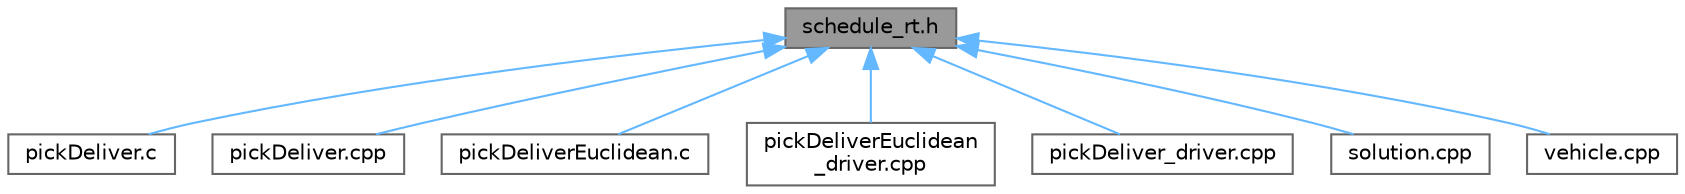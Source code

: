 digraph "schedule_rt.h"
{
 // LATEX_PDF_SIZE
  bgcolor="transparent";
  edge [fontname=Helvetica,fontsize=10,labelfontname=Helvetica,labelfontsize=10];
  node [fontname=Helvetica,fontsize=10,shape=box,height=0.2,width=0.4];
  Node1 [id="Node000001",label="schedule_rt.h",height=0.2,width=0.4,color="gray40", fillcolor="grey60", style="filled", fontcolor="black",tooltip=" "];
  Node1 -> Node2 [id="edge1_Node000001_Node000002",dir="back",color="steelblue1",style="solid",tooltip=" "];
  Node2 [id="Node000002",label="pickDeliver.c",height=0.2,width=0.4,color="grey40", fillcolor="white", style="filled",URL="$pickDeliver_8c.html",tooltip=" "];
  Node1 -> Node3 [id="edge2_Node000001_Node000003",dir="back",color="steelblue1",style="solid",tooltip=" "];
  Node3 [id="Node000003",label="pickDeliver.cpp",height=0.2,width=0.4,color="grey40", fillcolor="white", style="filled",URL="$pickDeliver_8cpp.html",tooltip=" "];
  Node1 -> Node4 [id="edge3_Node000001_Node000004",dir="back",color="steelblue1",style="solid",tooltip=" "];
  Node4 [id="Node000004",label="pickDeliverEuclidean.c",height=0.2,width=0.4,color="grey40", fillcolor="white", style="filled",URL="$pickDeliverEuclidean_8c.html",tooltip=" "];
  Node1 -> Node5 [id="edge4_Node000001_Node000005",dir="back",color="steelblue1",style="solid",tooltip=" "];
  Node5 [id="Node000005",label="pickDeliverEuclidean\l_driver.cpp",height=0.2,width=0.4,color="grey40", fillcolor="white", style="filled",URL="$pickDeliverEuclidean__driver_8cpp.html",tooltip=" "];
  Node1 -> Node6 [id="edge5_Node000001_Node000006",dir="back",color="steelblue1",style="solid",tooltip=" "];
  Node6 [id="Node000006",label="pickDeliver_driver.cpp",height=0.2,width=0.4,color="grey40", fillcolor="white", style="filled",URL="$pickDeliver__driver_8cpp.html",tooltip=" "];
  Node1 -> Node7 [id="edge6_Node000001_Node000007",dir="back",color="steelblue1",style="solid",tooltip=" "];
  Node7 [id="Node000007",label="solution.cpp",height=0.2,width=0.4,color="grey40", fillcolor="white", style="filled",URL="$solution_8cpp.html",tooltip=" "];
  Node1 -> Node8 [id="edge7_Node000001_Node000008",dir="back",color="steelblue1",style="solid",tooltip=" "];
  Node8 [id="Node000008",label="vehicle.cpp",height=0.2,width=0.4,color="grey40", fillcolor="white", style="filled",URL="$vehicle_8cpp.html",tooltip=" "];
}
